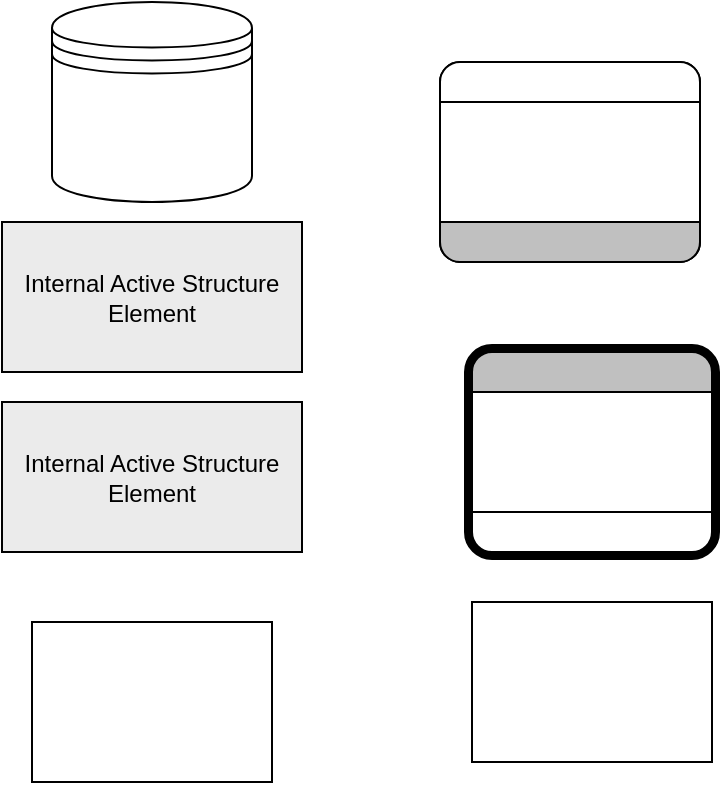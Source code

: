 <mxfile version="26.2.14">
  <diagram name="第 1 页" id="_zNGr6LoNDZ-EelbqwkR">
    <mxGraphModel dx="1221" dy="1103" grid="1" gridSize="10" guides="1" tooltips="1" connect="1" arrows="1" fold="1" page="1" pageScale="1" pageWidth="827" pageHeight="1169" math="0" shadow="0">
      <root>
        <mxCell id="0" />
        <mxCell id="1" parent="0" />
        <mxCell id="x9U1jVnIfnY6zVNZwdzU-3" value="Internal Active Structure Element" style="html=1;outlineConnect=0;whiteSpace=wrap;fillColor=#EBEBEB;shape=mxgraph.archimate3.application;appType=generic;archiType=square;" parent="1" vertex="1">
          <mxGeometry x="65" y="220" width="150" height="75" as="geometry" />
        </mxCell>
        <mxCell id="CMDXRM7V48VoU47ecRLq-4" value="Internal Active Structure Element" style="html=1;outlineConnect=0;whiteSpace=wrap;fillColor=#EBEBEB;shape=mxgraph.archimate3.application;appType=generic;archiType=square;" vertex="1" parent="1">
          <mxGeometry x="65" y="130" width="150" height="75" as="geometry" />
        </mxCell>
        <mxCell id="CMDXRM7V48VoU47ecRLq-6" value="" style="shape=datastore;html=1;labelPosition=center;verticalLabelPosition=bottom;align=center;verticalAlign=top;" vertex="1" parent="1">
          <mxGeometry x="90" y="20" width="100" height="100" as="geometry" />
        </mxCell>
        <mxCell id="CMDXRM7V48VoU47ecRLq-7" value="" style="rounded=1;whiteSpace=wrap;html=1;container=1;collapsible=0;absoluteArcSize=1;arcSize=20;childLayout=stackLayout;horizontal=1;horizontalStack=0;resizeParent=1;resizeParentMax=0;resizeLast=0;strokeWidth=8;" vertex="1" parent="1">
          <mxGeometry x="300" y="195" width="120" height="100" as="geometry" />
        </mxCell>
        <mxCell id="CMDXRM7V48VoU47ecRLq-8" value="" style="whiteSpace=wrap;connectable=0;html=1;shape=mxgraph.basic.rect;size=10;rectStyle=rounded;bottomRightStyle=square;bottomLeftStyle=square;fillColor=#C0C0C0;part=1;" vertex="1" parent="CMDXRM7V48VoU47ecRLq-7">
          <mxGeometry width="120" height="20" as="geometry" />
        </mxCell>
        <mxCell id="CMDXRM7V48VoU47ecRLq-9" value="" style="shape=mxgraph.bpmn.task2;arcSize=0;part=1;taskMarker=abstract;connectable=0;whiteSpace=wrap;html=1;" vertex="1" parent="CMDXRM7V48VoU47ecRLq-7">
          <mxGeometry y="20" width="120" height="60" as="geometry" />
        </mxCell>
        <mxCell id="CMDXRM7V48VoU47ecRLq-10" value="" style="whiteSpace=wrap;connectable=0;html=1;shape=mxgraph.basic.rect;size=10;rectStyle=rounded;topRightStyle=square;topLeftStyle=square;part=1;" vertex="1" parent="CMDXRM7V48VoU47ecRLq-7">
          <mxGeometry y="80" width="120" height="20" as="geometry" />
        </mxCell>
        <mxCell id="CMDXRM7V48VoU47ecRLq-11" value="" style="rounded=1;whiteSpace=wrap;html=1;container=1;collapsible=0;absoluteArcSize=1;arcSize=20;childLayout=stackLayout;horizontal=1;horizontalStack=0;resizeParent=1;resizeParentMax=0;resizeLast=0;" vertex="1" parent="1">
          <mxGeometry x="284" y="50" width="130" height="100" as="geometry" />
        </mxCell>
        <mxCell id="CMDXRM7V48VoU47ecRLq-12" value="" style="whiteSpace=wrap;connectable=0;html=1;shape=mxgraph.basic.rect;size=10;rectStyle=rounded;bottomRightStyle=square;bottomLeftStyle=square;part=1;" vertex="1" parent="CMDXRM7V48VoU47ecRLq-11">
          <mxGeometry width="130" height="20" as="geometry" />
        </mxCell>
        <mxCell id="CMDXRM7V48VoU47ecRLq-13" value="" style="shape=mxgraph.bpmn.task2;arcSize=0;taskMarker=abstract;part=1;isLoopSub=1;isLoopMultiParallel=1;connectable=0;whiteSpace=wrap;html=1;" vertex="1" parent="CMDXRM7V48VoU47ecRLq-11">
          <mxGeometry y="20" width="130" height="60" as="geometry" />
        </mxCell>
        <mxCell id="CMDXRM7V48VoU47ecRLq-14" value="" style="whiteSpace=wrap;connectable=0;html=1;shape=mxgraph.basic.rect;size=10;rectStyle=rounded;topRightStyle=square;topLeftStyle=square;fillColor=#C0C0C0;part=1;" vertex="1" parent="CMDXRM7V48VoU47ecRLq-11">
          <mxGeometry y="80" width="130" height="20" as="geometry" />
        </mxCell>
        <mxCell id="CMDXRM7V48VoU47ecRLq-15" value="" style="points=[[0.25,0,0],[0.5,0,0],[0.75,0,0],[1,0.25,0],[1,0.5,0],[1,0.75,0],[0.75,1,0],[0.5,1,0],[0.25,1,0],[0,0.75,0],[0,0.5,0],[0,0.25,0]];shape=mxgraph.bpmn.task2;whiteSpace=wrap;rectStyle=rounded;size=10;html=1;container=1;expand=0;collapsible=0;bpmnShapeType=call;taskMarker=businessRule;" vertex="1" parent="1">
          <mxGeometry x="80" y="330" width="120" height="80" as="geometry" />
        </mxCell>
        <mxCell id="CMDXRM7V48VoU47ecRLq-16" value="" style="points=[[0.25,0,0],[0.5,0,0],[0.75,0,0],[1,0.25,0],[1,0.5,0],[1,0.75,0],[0.75,1,0],[0.5,1,0],[0.25,1,0],[0,0.75,0],[0,0.5,0],[0,0.25,0]];shape=mxgraph.bpmn.task2;whiteSpace=wrap;rectStyle=rounded;size=10;html=1;container=1;expand=0;collapsible=0;taskMarker=abstract;bpmnShapeType=transaction;" vertex="1" parent="1">
          <mxGeometry x="300" y="320" width="120" height="80" as="geometry" />
        </mxCell>
      </root>
    </mxGraphModel>
  </diagram>
</mxfile>
